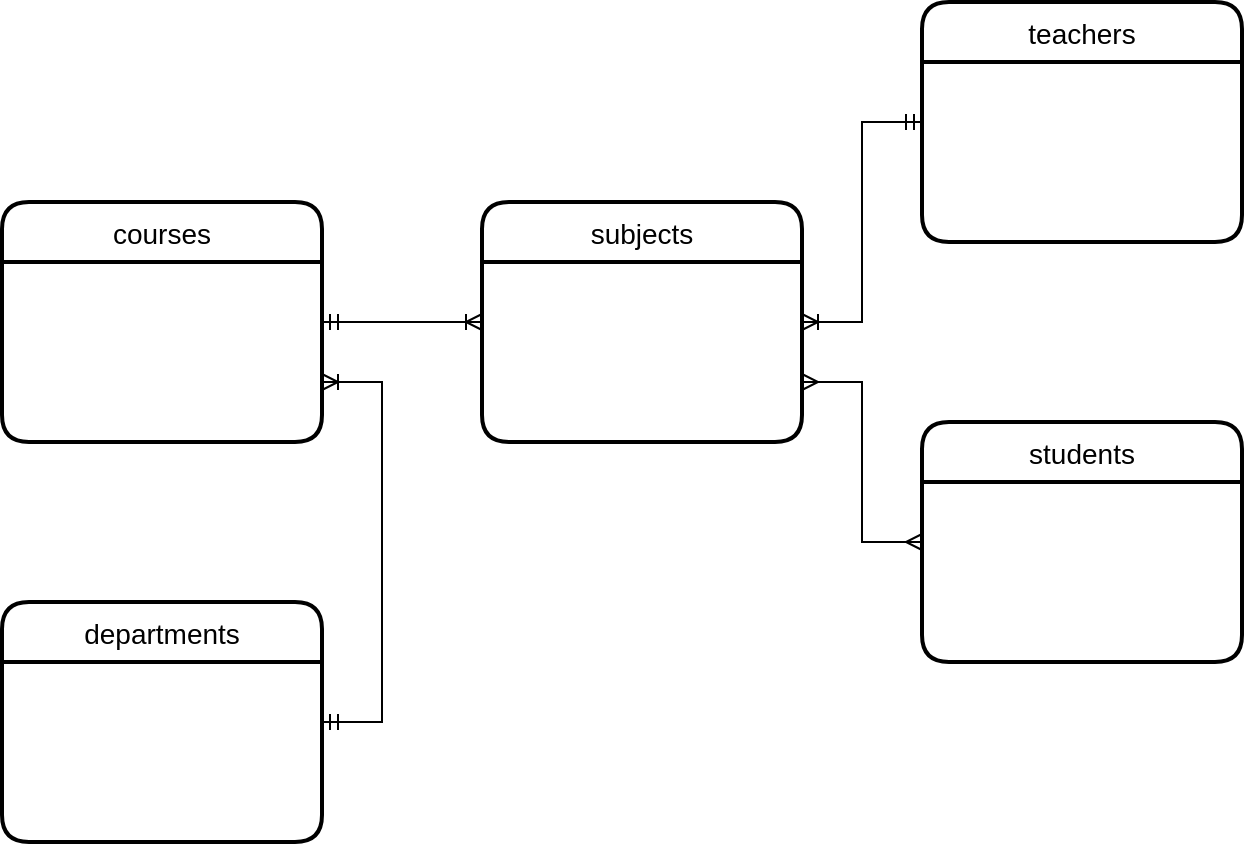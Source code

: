 <mxfile version="20.2.7" type="device"><diagram id="C5RBs43oDa-KdzZeNtuy" name="Page-1"><mxGraphModel dx="3316" dy="762" grid="1" gridSize="10" guides="1" tooltips="1" connect="1" arrows="1" fold="1" page="1" pageScale="1" pageWidth="827" pageHeight="1169" math="0" shadow="0"><root><mxCell id="WIyWlLk6GJQsqaUBKTNV-0"/><mxCell id="WIyWlLk6GJQsqaUBKTNV-1" parent="WIyWlLk6GJQsqaUBKTNV-0"/><mxCell id="WX0iFwIAOMOjAWRlX3q6-0" value="courses" style="swimlane;childLayout=stackLayout;horizontal=1;startSize=30;horizontalStack=0;rounded=1;fontSize=14;fontStyle=0;strokeWidth=2;resizeParent=0;resizeLast=1;shadow=0;dashed=0;align=center;" vertex="1" parent="WIyWlLk6GJQsqaUBKTNV-1"><mxGeometry x="-1560" y="490" width="160" height="120" as="geometry"/></mxCell><mxCell id="WX0iFwIAOMOjAWRlX3q6-4" value="subjects" style="swimlane;childLayout=stackLayout;horizontal=1;startSize=30;horizontalStack=0;rounded=1;fontSize=14;fontStyle=0;strokeWidth=2;resizeParent=0;resizeLast=1;shadow=0;dashed=0;align=center;" vertex="1" parent="WIyWlLk6GJQsqaUBKTNV-1"><mxGeometry x="-1320" y="490" width="160" height="120" as="geometry"/></mxCell><mxCell id="WX0iFwIAOMOjAWRlX3q6-7" value="teachers" style="swimlane;childLayout=stackLayout;horizontal=1;startSize=30;horizontalStack=0;rounded=1;fontSize=14;fontStyle=0;strokeWidth=2;resizeParent=0;resizeLast=1;shadow=0;dashed=0;align=center;" vertex="1" parent="WIyWlLk6GJQsqaUBKTNV-1"><mxGeometry x="-1100" y="390" width="160" height="120" as="geometry"/></mxCell><mxCell id="WX0iFwIAOMOjAWRlX3q6-9" value="students" style="swimlane;childLayout=stackLayout;horizontal=1;startSize=30;horizontalStack=0;rounded=1;fontSize=14;fontStyle=0;strokeWidth=2;resizeParent=0;resizeLast=1;shadow=0;dashed=0;align=center;" vertex="1" parent="WIyWlLk6GJQsqaUBKTNV-1"><mxGeometry x="-1100" y="600" width="160" height="120" as="geometry"/></mxCell><mxCell id="WX0iFwIAOMOjAWRlX3q6-11" value="departments" style="swimlane;childLayout=stackLayout;horizontal=1;startSize=30;horizontalStack=0;rounded=1;fontSize=14;fontStyle=0;strokeWidth=2;resizeParent=0;resizeLast=1;shadow=0;dashed=0;align=center;" vertex="1" parent="WIyWlLk6GJQsqaUBKTNV-1"><mxGeometry x="-1560" y="690" width="160" height="120" as="geometry"/></mxCell><mxCell id="WX0iFwIAOMOjAWRlX3q6-13" value="" style="edgeStyle=entityRelationEdgeStyle;fontSize=12;html=1;endArrow=ERoneToMany;rounded=0;entryX=0;entryY=0.5;entryDx=0;entryDy=0;startArrow=ERmandOne;startFill=0;exitX=1;exitY=0.5;exitDx=0;exitDy=0;" edge="1" parent="WIyWlLk6GJQsqaUBKTNV-1" source="WX0iFwIAOMOjAWRlX3q6-0" target="WX0iFwIAOMOjAWRlX3q6-4"><mxGeometry width="100" height="100" relative="1" as="geometry"><mxPoint x="-1340" y="740" as="sourcePoint"/><mxPoint x="-1219.46" y="740.07" as="targetPoint"/></mxGeometry></mxCell><mxCell id="WX0iFwIAOMOjAWRlX3q6-14" value="" style="edgeStyle=entityRelationEdgeStyle;fontSize=12;html=1;endArrow=ERoneToMany;rounded=0;entryX=1;entryY=0.5;entryDx=0;entryDy=0;startArrow=ERmandOne;startFill=0;exitX=0;exitY=0.5;exitDx=0;exitDy=0;" edge="1" parent="WIyWlLk6GJQsqaUBKTNV-1" source="WX0iFwIAOMOjAWRlX3q6-7" target="WX0iFwIAOMOjAWRlX3q6-4"><mxGeometry width="100" height="100" relative="1" as="geometry"><mxPoint x="-1130" y="620" as="sourcePoint"/><mxPoint x="-1220" y="700" as="targetPoint"/></mxGeometry></mxCell><mxCell id="WX0iFwIAOMOjAWRlX3q6-15" value="" style="edgeStyle=entityRelationEdgeStyle;fontSize=12;html=1;endArrow=ERmany;startArrow=ERmany;rounded=0;exitX=1;exitY=0.75;exitDx=0;exitDy=0;entryX=0;entryY=0.5;entryDx=0;entryDy=0;" edge="1" parent="WIyWlLk6GJQsqaUBKTNV-1" source="WX0iFwIAOMOjAWRlX3q6-4" target="WX0iFwIAOMOjAWRlX3q6-9"><mxGeometry width="100" height="100" relative="1" as="geometry"><mxPoint x="-1240" y="720" as="sourcePoint"/><mxPoint x="-1110" y="722" as="targetPoint"/></mxGeometry></mxCell><mxCell id="WX0iFwIAOMOjAWRlX3q6-16" value="" style="edgeStyle=entityRelationEdgeStyle;fontSize=12;html=1;endArrow=ERoneToMany;rounded=0;entryX=1;entryY=0.75;entryDx=0;entryDy=0;startArrow=ERmandOne;startFill=0;exitX=1;exitY=0.5;exitDx=0;exitDy=0;" edge="1" parent="WIyWlLk6GJQsqaUBKTNV-1" source="WX0iFwIAOMOjAWRlX3q6-11" target="WX0iFwIAOMOjAWRlX3q6-0"><mxGeometry width="100" height="100" relative="1" as="geometry"><mxPoint x="-1280" y="730" as="sourcePoint"/><mxPoint x="-1280" y="602" as="targetPoint"/></mxGeometry></mxCell></root></mxGraphModel></diagram></mxfile>